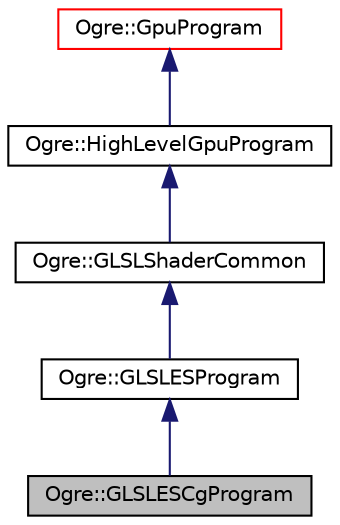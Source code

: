 digraph "Ogre::GLSLESCgProgram"
{
  bgcolor="transparent";
  edge [fontname="Helvetica",fontsize="10",labelfontname="Helvetica",labelfontsize="10"];
  node [fontname="Helvetica",fontsize="10",shape=record];
  Node0 [label="Ogre::GLSLESCgProgram",height=0.2,width=0.4,color="black", fillcolor="grey75", style="filled", fontcolor="black"];
  Node1 -> Node0 [dir="back",color="midnightblue",fontsize="10",style="solid",fontname="Helvetica"];
  Node1 [label="Ogre::GLSLESProgram",height=0.2,width=0.4,color="black",URL="$class_ogre_1_1_g_l_s_l_e_s_program.html",tooltip="Specialisation of HighLevelGpuProgram to provide support for OpenGL Shader Language (GLSL ES) for Ope..."];
  Node2 -> Node1 [dir="back",color="midnightblue",fontsize="10",style="solid",fontname="Helvetica"];
  Node2 [label="Ogre::GLSLShaderCommon",height=0.2,width=0.4,color="black",URL="$class_ogre_1_1_g_l_s_l_shader_common.html",tooltip="Specialisation of HighLevelGpuProgram to provide support for OpenGL Shader Language (GLSL)..."];
  Node3 -> Node2 [dir="back",color="midnightblue",fontsize="10",style="solid",fontname="Helvetica"];
  Node3 [label="Ogre::HighLevelGpuProgram",height=0.2,width=0.4,color="black",URL="$class_ogre_1_1_high_level_gpu_program.html",tooltip="Abstract base class representing a high-level program (a vertex or fragment program). "];
  Node4 -> Node3 [dir="back",color="midnightblue",fontsize="10",style="solid",fontname="Helvetica"];
  Node4 [label="Ogre::GpuProgram",height=0.2,width=0.4,color="red",URL="$class_ogre_1_1_gpu_program.html",tooltip="Defines a program which runs on the GPU such as a vertex or fragment program. "];
}
